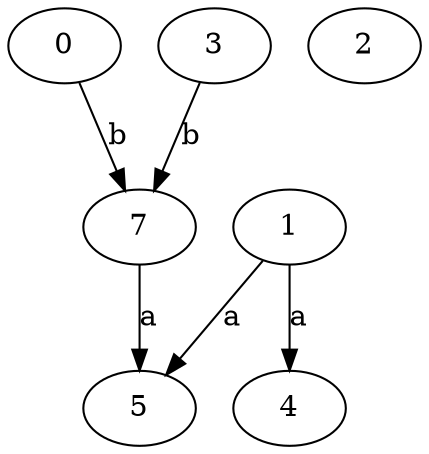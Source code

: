 strict digraph  {
0;
3;
1;
4;
2;
5;
7;
0 -> 7  [label=b];
3 -> 7  [label=b];
1 -> 4  [label=a];
1 -> 5  [label=a];
7 -> 5  [label=a];
}
